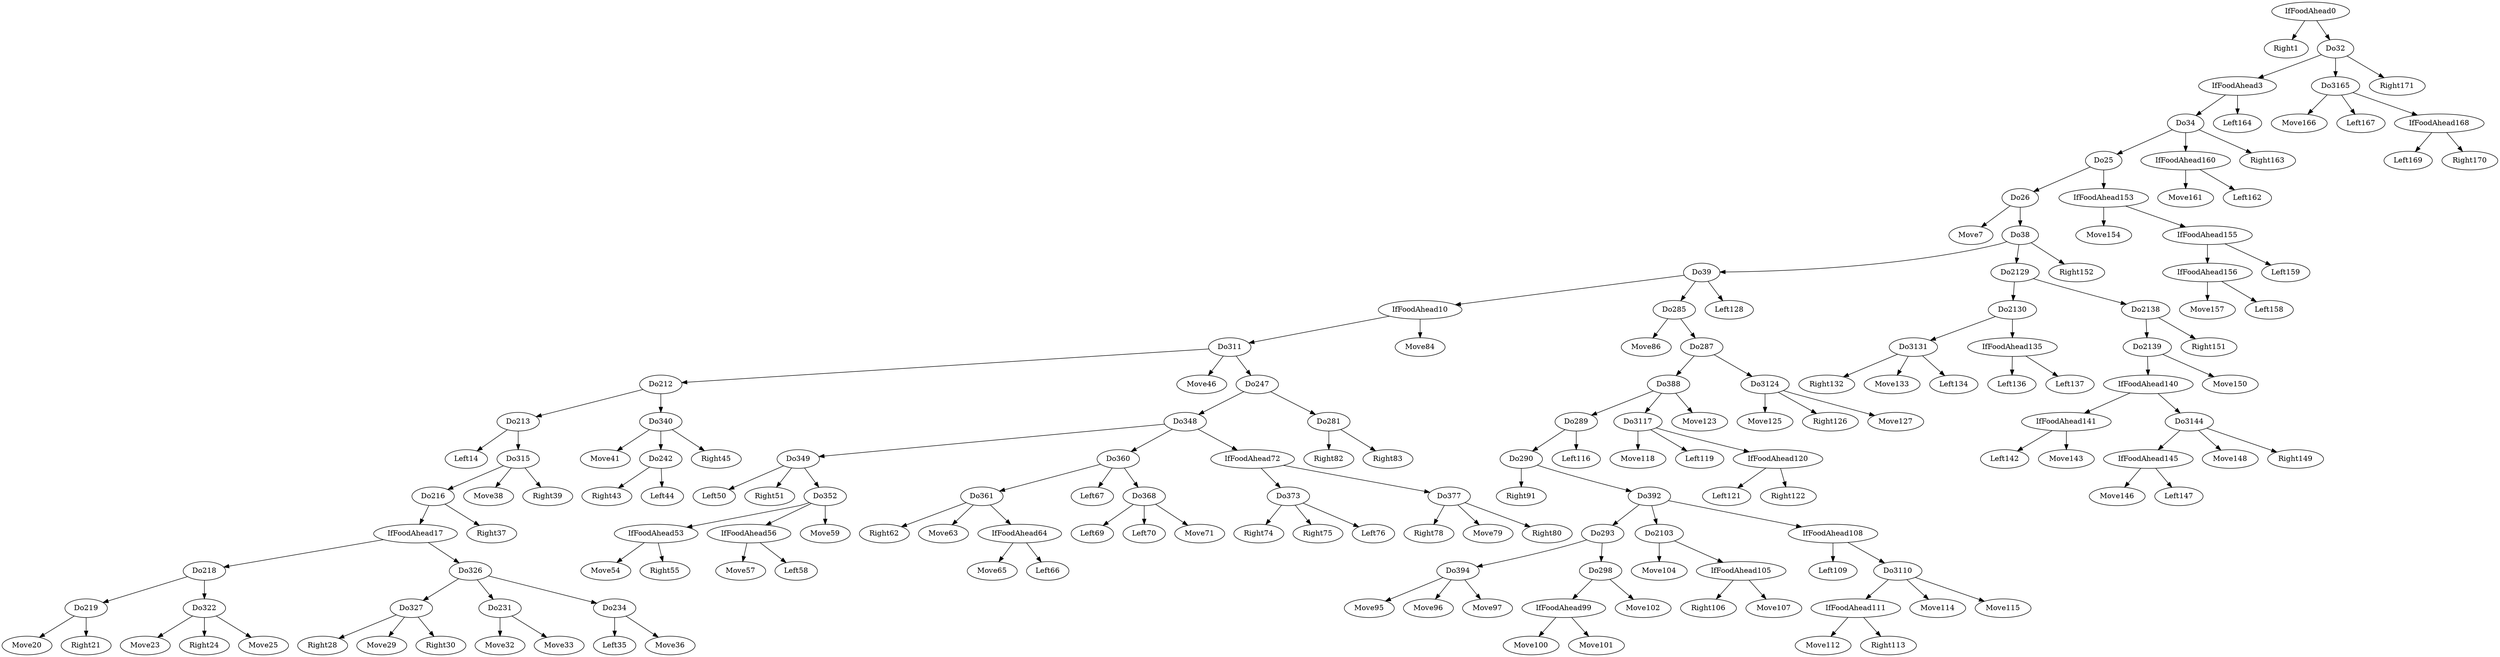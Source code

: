 digraph T {
	IfFoodAhead0 -> Right1
	Do26 -> Move7
	Do213 -> Left14
	Do219 -> Move20
	Do219 -> Right21
	Do218 -> Do219
	Do322 -> Move23
	Do322 -> Right24
	Do322 -> Move25
	Do218 -> Do322
	IfFoodAhead17 -> Do218
	Do327 -> Right28
	Do327 -> Move29
	Do327 -> Right30
	Do326 -> Do327
	Do231 -> Move32
	Do231 -> Move33
	Do326 -> Do231
	Do234 -> Left35
	Do234 -> Move36
	Do326 -> Do234
	IfFoodAhead17 -> Do326
	Do216 -> IfFoodAhead17
	Do216 -> Right37
	Do315 -> Do216
	Do315 -> Move38
	Do315 -> Right39
	Do213 -> Do315
	Do212 -> Do213
	Do340 -> Move41
	Do242 -> Right43
	Do242 -> Left44
	Do340 -> Do242
	Do340 -> Right45
	Do212 -> Do340
	Do311 -> Do212
	Do311 -> Move46
	Do349 -> Left50
	Do349 -> Right51
	IfFoodAhead53 -> Move54
	IfFoodAhead53 -> Right55
	Do352 -> IfFoodAhead53
	IfFoodAhead56 -> Move57
	IfFoodAhead56 -> Left58
	Do352 -> IfFoodAhead56
	Do352 -> Move59
	Do349 -> Do352
	Do348 -> Do349
	Do361 -> Right62
	Do361 -> Move63
	IfFoodAhead64 -> Move65
	IfFoodAhead64 -> Left66
	Do361 -> IfFoodAhead64
	Do360 -> Do361
	Do360 -> Left67
	Do368 -> Left69
	Do368 -> Left70
	Do368 -> Move71
	Do360 -> Do368
	Do348 -> Do360
	Do373 -> Right74
	Do373 -> Right75
	Do373 -> Left76
	IfFoodAhead72 -> Do373
	Do377 -> Right78
	Do377 -> Move79
	Do377 -> Right80
	IfFoodAhead72 -> Do377
	Do348 -> IfFoodAhead72
	Do247 -> Do348
	Do281 -> Right82
	Do281 -> Right83
	Do247 -> Do281
	Do311 -> Do247
	IfFoodAhead10 -> Do311
	IfFoodAhead10 -> Move84
	Do39 -> IfFoodAhead10
	Do285 -> Move86
	Do290 -> Right91
	Do394 -> Move95
	Do394 -> Move96
	Do394 -> Move97
	Do293 -> Do394
	IfFoodAhead99 -> Move100
	IfFoodAhead99 -> Move101
	Do298 -> IfFoodAhead99
	Do298 -> Move102
	Do293 -> Do298
	Do392 -> Do293
	Do2103 -> Move104
	IfFoodAhead105 -> Right106
	IfFoodAhead105 -> Move107
	Do2103 -> IfFoodAhead105
	Do392 -> Do2103
	IfFoodAhead108 -> Left109
	IfFoodAhead111 -> Move112
	IfFoodAhead111 -> Right113
	Do3110 -> IfFoodAhead111
	Do3110 -> Move114
	Do3110 -> Move115
	IfFoodAhead108 -> Do3110
	Do392 -> IfFoodAhead108
	Do290 -> Do392
	Do289 -> Do290
	Do289 -> Left116
	Do388 -> Do289
	Do3117 -> Move118
	Do3117 -> Left119
	IfFoodAhead120 -> Left121
	IfFoodAhead120 -> Right122
	Do3117 -> IfFoodAhead120
	Do388 -> Do3117
	Do388 -> Move123
	Do287 -> Do388
	Do3124 -> Move125
	Do3124 -> Right126
	Do3124 -> Move127
	Do287 -> Do3124
	Do285 -> Do287
	Do39 -> Do285
	Do39 -> Left128
	Do38 -> Do39
	Do3131 -> Right132
	Do3131 -> Move133
	Do3131 -> Left134
	Do2130 -> Do3131
	IfFoodAhead135 -> Left136
	IfFoodAhead135 -> Left137
	Do2130 -> IfFoodAhead135
	Do2129 -> Do2130
	IfFoodAhead141 -> Left142
	IfFoodAhead141 -> Move143
	IfFoodAhead140 -> IfFoodAhead141
	IfFoodAhead145 -> Move146
	IfFoodAhead145 -> Left147
	Do3144 -> IfFoodAhead145
	Do3144 -> Move148
	Do3144 -> Right149
	IfFoodAhead140 -> Do3144
	Do2139 -> IfFoodAhead140
	Do2139 -> Move150
	Do2138 -> Do2139
	Do2138 -> Right151
	Do2129 -> Do2138
	Do38 -> Do2129
	Do38 -> Right152
	Do26 -> Do38
	Do25 -> Do26
	IfFoodAhead153 -> Move154
	IfFoodAhead156 -> Move157
	IfFoodAhead156 -> Left158
	IfFoodAhead155 -> IfFoodAhead156
	IfFoodAhead155 -> Left159
	IfFoodAhead153 -> IfFoodAhead155
	Do25 -> IfFoodAhead153
	Do34 -> Do25
	IfFoodAhead160 -> Move161
	IfFoodAhead160 -> Left162
	Do34 -> IfFoodAhead160
	Do34 -> Right163
	IfFoodAhead3 -> Do34
	IfFoodAhead3 -> Left164
	Do32 -> IfFoodAhead3
	Do3165 -> Move166
	Do3165 -> Left167
	IfFoodAhead168 -> Left169
	IfFoodAhead168 -> Right170
	Do3165 -> IfFoodAhead168
	Do32 -> Do3165
	Do32 -> Right171
	IfFoodAhead0 -> Do32
}
